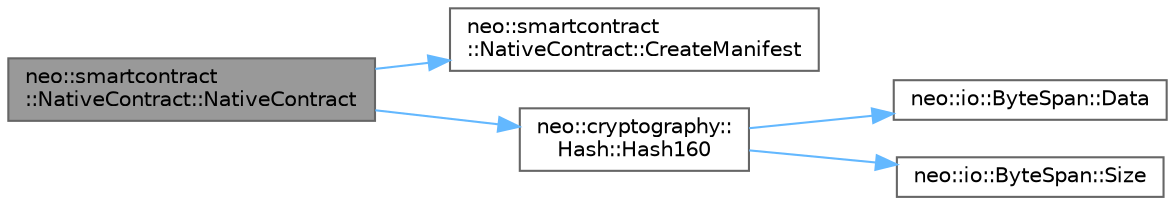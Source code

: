 digraph "neo::smartcontract::NativeContract::NativeContract"
{
 // LATEX_PDF_SIZE
  bgcolor="transparent";
  edge [fontname=Helvetica,fontsize=10,labelfontname=Helvetica,labelfontsize=10];
  node [fontname=Helvetica,fontsize=10,shape=box,height=0.2,width=0.4];
  rankdir="LR";
  Node1 [id="Node000001",label="neo::smartcontract\l::NativeContract::NativeContract",height=0.2,width=0.4,color="gray40", fillcolor="grey60", style="filled", fontcolor="black",tooltip="Constructs a NativeContract."];
  Node1 -> Node2 [id="edge1_Node000001_Node000002",color="steelblue1",style="solid",tooltip=" "];
  Node2 [id="Node000002",label="neo::smartcontract\l::NativeContract::CreateManifest",height=0.2,width=0.4,color="grey40", fillcolor="white", style="filled",URL="$classneo_1_1smartcontract_1_1_native_contract.html#a43699df88273306c294ce10745a38a7c",tooltip="Creates the manifest."];
  Node1 -> Node3 [id="edge2_Node000001_Node000003",color="steelblue1",style="solid",tooltip=" "];
  Node3 [id="Node000003",label="neo::cryptography::\lHash::Hash160",height=0.2,width=0.4,color="grey40", fillcolor="white", style="filled",URL="$classneo_1_1cryptography_1_1_hash.html#a7232977d38fc72caff4cd95b22342d10",tooltip="Computes Hash160 (RIPEMD160 of SHA256)."];
  Node3 -> Node4 [id="edge3_Node000003_Node000004",color="steelblue1",style="solid",tooltip=" "];
  Node4 [id="Node000004",label="neo::io::ByteSpan::Data",height=0.2,width=0.4,color="grey40", fillcolor="white", style="filled",URL="$classneo_1_1io_1_1_byte_span.html#a0285a19eb5cd212ecd1079e0bc5e494c",tooltip="Gets a pointer to the data."];
  Node3 -> Node5 [id="edge4_Node000003_Node000005",color="steelblue1",style="solid",tooltip=" "];
  Node5 [id="Node000005",label="neo::io::ByteSpan::Size",height=0.2,width=0.4,color="grey40", fillcolor="white", style="filled",URL="$classneo_1_1io_1_1_byte_span.html#a4a869430800a37dcbeefac6f36468fcb",tooltip="Gets the size of the ByteSpan."];
}
